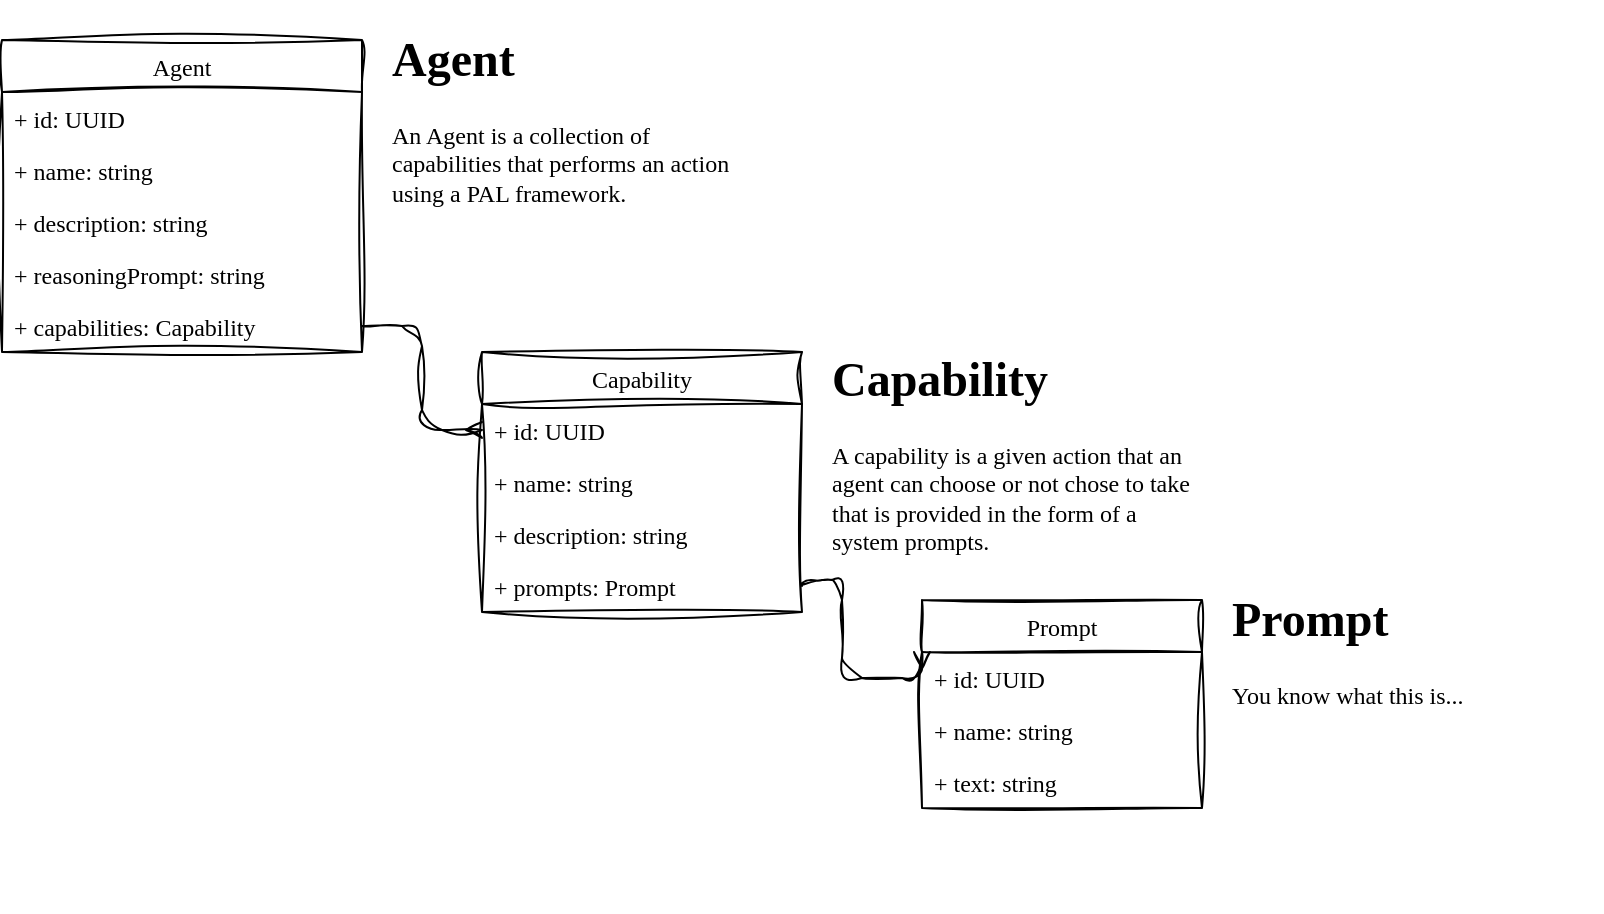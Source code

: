 <mxfile>
    <diagram id="82ZUG2filWSAZ4bqVu73" name="Page-1">
        <mxGraphModel dx="1034" dy="448" grid="1" gridSize="10" guides="1" tooltips="1" connect="1" arrows="1" fold="1" page="1" pageScale="1" pageWidth="850" pageHeight="1100" math="0" shadow="0">
            <root>
                <mxCell id="0"/>
                <mxCell id="1" parent="0"/>
                <mxCell id="7" value="Agent" style="swimlane;fontStyle=0;childLayout=stackLayout;horizontal=1;startSize=26;fillColor=none;horizontalStack=0;resizeParent=1;resizeParentMax=0;resizeLast=0;collapsible=1;marginBottom=0;sketch=1;curveFitting=1;jiggle=2;fontFamily=Comic Sans MS;" parent="1" vertex="1">
                    <mxGeometry x="40" y="280" width="180" height="156" as="geometry"/>
                </mxCell>
                <mxCell id="8" value="+ id: UUID" style="text;strokeColor=none;fillColor=none;align=left;verticalAlign=top;spacingLeft=4;spacingRight=4;overflow=hidden;rotatable=0;points=[[0,0.5],[1,0.5]];portConstraint=eastwest;sketch=1;curveFitting=1;jiggle=2;fontFamily=Comic Sans MS;" parent="7" vertex="1">
                    <mxGeometry y="26" width="180" height="26" as="geometry"/>
                </mxCell>
                <mxCell id="9" value="+ name: string" style="text;strokeColor=none;fillColor=none;align=left;verticalAlign=top;spacingLeft=4;spacingRight=4;overflow=hidden;rotatable=0;points=[[0,0.5],[1,0.5]];portConstraint=eastwest;sketch=1;curveFitting=1;jiggle=2;fontFamily=Comic Sans MS;" parent="7" vertex="1">
                    <mxGeometry y="52" width="180" height="26" as="geometry"/>
                </mxCell>
                <mxCell id="10" value="+ description: string" style="text;strokeColor=none;fillColor=none;align=left;verticalAlign=top;spacingLeft=4;spacingRight=4;overflow=hidden;rotatable=0;points=[[0,0.5],[1,0.5]];portConstraint=eastwest;sketch=1;curveFitting=1;jiggle=2;fontFamily=Comic Sans MS;" parent="7" vertex="1">
                    <mxGeometry y="78" width="180" height="26" as="geometry"/>
                </mxCell>
                <mxCell id="13" value="+ reasoningPrompt: string" style="text;strokeColor=none;fillColor=none;align=left;verticalAlign=top;spacingLeft=4;spacingRight=4;overflow=hidden;rotatable=0;points=[[0,0.5],[1,0.5]];portConstraint=eastwest;sketch=1;curveFitting=1;jiggle=2;fontFamily=Comic Sans MS;" parent="7" vertex="1">
                    <mxGeometry y="104" width="180" height="26" as="geometry"/>
                </mxCell>
                <mxCell id="14" value="+ capabilities: Capability" style="text;strokeColor=none;fillColor=none;align=left;verticalAlign=top;spacingLeft=4;spacingRight=4;overflow=hidden;rotatable=0;points=[[0,0.5],[1,0.5]];portConstraint=eastwest;sketch=1;curveFitting=1;jiggle=2;fontFamily=Comic Sans MS;" parent="7" vertex="1">
                    <mxGeometry y="130" width="180" height="26" as="geometry"/>
                </mxCell>
                <mxCell id="15" value="Capability" style="swimlane;fontStyle=0;childLayout=stackLayout;horizontal=1;startSize=26;fillColor=none;horizontalStack=0;resizeParent=1;resizeParentMax=0;resizeLast=0;collapsible=1;marginBottom=0;sketch=1;curveFitting=1;jiggle=2;fontFamily=Comic Sans MS;" parent="1" vertex="1">
                    <mxGeometry x="280" y="436" width="160" height="130" as="geometry"/>
                </mxCell>
                <mxCell id="16" value="+ id: UUID" style="text;strokeColor=none;fillColor=none;align=left;verticalAlign=top;spacingLeft=4;spacingRight=4;overflow=hidden;rotatable=0;points=[[0,0.5],[1,0.5]];portConstraint=eastwest;sketch=1;curveFitting=1;jiggle=2;fontFamily=Comic Sans MS;" parent="15" vertex="1">
                    <mxGeometry y="26" width="160" height="26" as="geometry"/>
                </mxCell>
                <mxCell id="17" value="+ name: string" style="text;strokeColor=none;fillColor=none;align=left;verticalAlign=top;spacingLeft=4;spacingRight=4;overflow=hidden;rotatable=0;points=[[0,0.5],[1,0.5]];portConstraint=eastwest;sketch=1;curveFitting=1;jiggle=2;fontFamily=Comic Sans MS;" parent="15" vertex="1">
                    <mxGeometry y="52" width="160" height="26" as="geometry"/>
                </mxCell>
                <mxCell id="18" value="+ description: string" style="text;strokeColor=none;fillColor=none;align=left;verticalAlign=top;spacingLeft=4;spacingRight=4;overflow=hidden;rotatable=0;points=[[0,0.5],[1,0.5]];portConstraint=eastwest;sketch=1;curveFitting=1;jiggle=2;fontFamily=Comic Sans MS;" parent="15" vertex="1">
                    <mxGeometry y="78" width="160" height="26" as="geometry"/>
                </mxCell>
                <mxCell id="19" value="+ prompts: Prompt" style="text;strokeColor=none;fillColor=none;align=left;verticalAlign=top;spacingLeft=4;spacingRight=4;overflow=hidden;rotatable=0;points=[[0,0.5],[1,0.5]];portConstraint=eastwest;sketch=1;curveFitting=1;jiggle=2;fontFamily=Comic Sans MS;" parent="15" vertex="1">
                    <mxGeometry y="104" width="160" height="26" as="geometry"/>
                </mxCell>
                <mxCell id="22" style="edgeStyle=orthogonalEdgeStyle;html=1;exitX=1;exitY=0.5;exitDx=0;exitDy=0;endArrow=ERmany;endFill=0;sketch=1;curveFitting=1;jiggle=2;fontFamily=Comic Sans MS;" parent="1" source="14" target="16" edge="1">
                    <mxGeometry relative="1" as="geometry">
                        <mxPoint x="260" y="420" as="targetPoint"/>
                        <Array as="points"/>
                    </mxGeometry>
                </mxCell>
                <mxCell id="23" value="&lt;h1&gt;Capability&lt;/h1&gt;&lt;div&gt;A capability is a given action that an agent can choose or not chose to take that is provided in the form of a system prompts.&amp;nbsp;&lt;/div&gt;" style="text;html=1;strokeColor=none;fillColor=none;spacing=5;spacingTop=-20;whiteSpace=wrap;overflow=hidden;rounded=0;sketch=1;curveFitting=1;jiggle=2;fontFamily=Comic Sans MS;" parent="1" vertex="1">
                    <mxGeometry x="450" y="430" width="190" height="166" as="geometry"/>
                </mxCell>
                <mxCell id="24" value="&lt;h1&gt;Agent&lt;/h1&gt;&lt;div&gt;An Agent is a collection of capabilities that performs an action using a PAL framework.&lt;/div&gt;" style="text;html=1;strokeColor=none;fillColor=none;spacing=5;spacingTop=-20;whiteSpace=wrap;overflow=hidden;rounded=0;sketch=1;curveFitting=1;jiggle=2;fontFamily=Comic Sans MS;" parent="1" vertex="1">
                    <mxGeometry x="230" y="270" width="190" height="120" as="geometry"/>
                </mxCell>
                <mxCell id="26" value="Prompt" style="swimlane;fontStyle=0;childLayout=stackLayout;horizontal=1;startSize=26;fillColor=none;horizontalStack=0;resizeParent=1;resizeParentMax=0;resizeLast=0;collapsible=1;marginBottom=0;sketch=1;curveFitting=1;jiggle=2;fontFamily=Comic Sans MS;" vertex="1" parent="1">
                    <mxGeometry x="500" y="560" width="140" height="104" as="geometry"/>
                </mxCell>
                <mxCell id="27" value="+ id: UUID" style="text;strokeColor=none;fillColor=none;align=left;verticalAlign=top;spacingLeft=4;spacingRight=4;overflow=hidden;rotatable=0;points=[[0,0.5],[1,0.5]];portConstraint=eastwest;sketch=1;curveFitting=1;jiggle=2;fontFamily=Comic Sans MS;" vertex="1" parent="26">
                    <mxGeometry y="26" width="140" height="26" as="geometry"/>
                </mxCell>
                <mxCell id="28" value="+ name: string" style="text;strokeColor=none;fillColor=none;align=left;verticalAlign=top;spacingLeft=4;spacingRight=4;overflow=hidden;rotatable=0;points=[[0,0.5],[1,0.5]];portConstraint=eastwest;sketch=1;curveFitting=1;jiggle=2;fontFamily=Comic Sans MS;" vertex="1" parent="26">
                    <mxGeometry y="52" width="140" height="26" as="geometry"/>
                </mxCell>
                <mxCell id="29" value="+ text: string" style="text;strokeColor=none;fillColor=none;align=left;verticalAlign=top;spacingLeft=4;spacingRight=4;overflow=hidden;rotatable=0;points=[[0,0.5],[1,0.5]];portConstraint=eastwest;sketch=1;curveFitting=1;jiggle=2;fontFamily=Comic Sans MS;" vertex="1" parent="26">
                    <mxGeometry y="78" width="140" height="26" as="geometry"/>
                </mxCell>
                <mxCell id="32" style="edgeStyle=orthogonalEdgeStyle;html=1;exitX=1;exitY=0.5;exitDx=0;exitDy=0;endArrow=ERmany;endFill=0;sketch=1;curveFitting=1;jiggle=2;fontFamily=Comic Sans MS;entryX=0;entryY=0.25;entryDx=0;entryDy=0;" edge="1" parent="1" source="19" target="26">
                    <mxGeometry relative="1" as="geometry">
                        <mxPoint x="330" y="433" as="targetPoint"/>
                        <Array as="points">
                            <mxPoint x="440" y="550"/>
                            <mxPoint x="460" y="550"/>
                            <mxPoint x="460" y="599"/>
                        </Array>
                        <mxPoint x="230" y="433" as="sourcePoint"/>
                    </mxGeometry>
                </mxCell>
                <mxCell id="33" value="&lt;h1&gt;Prompt&lt;/h1&gt;&lt;div&gt;You know what this is...&lt;/div&gt;" style="text;html=1;strokeColor=none;fillColor=none;spacing=5;spacingTop=-20;whiteSpace=wrap;overflow=hidden;rounded=0;sketch=1;curveFitting=1;jiggle=2;fontFamily=Comic Sans MS;" vertex="1" parent="1">
                    <mxGeometry x="650" y="550" width="190" height="166" as="geometry"/>
                </mxCell>
            </root>
        </mxGraphModel>
    </diagram>
</mxfile>